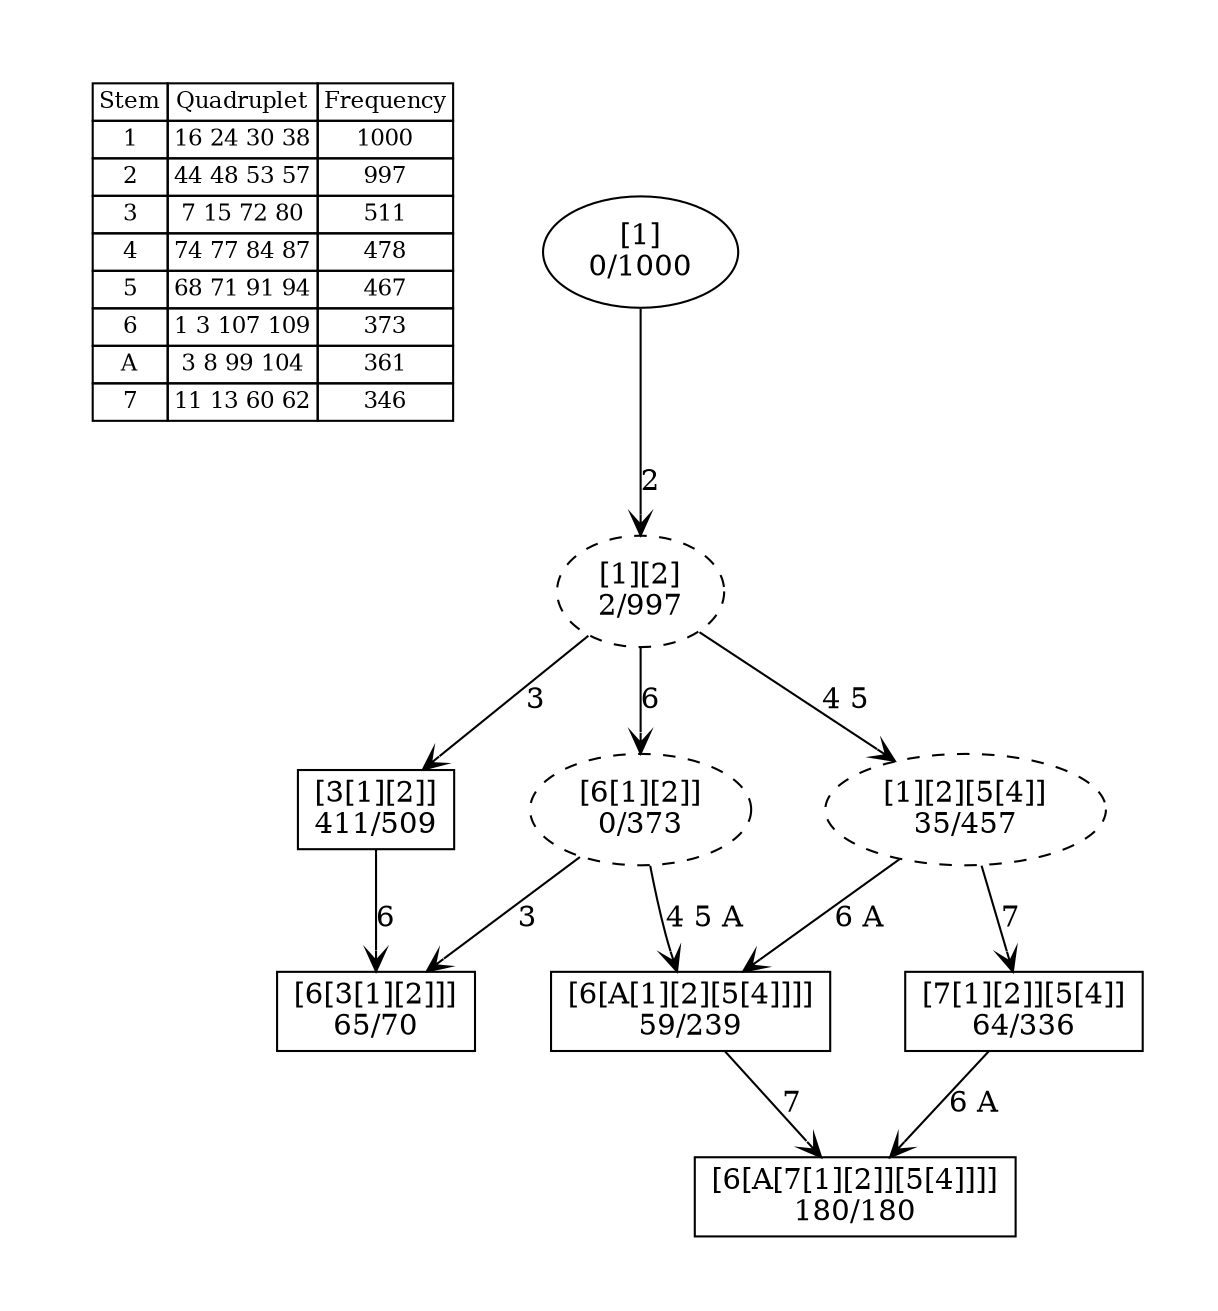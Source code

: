 digraph G {
	pad = 0.5;
	nodesep = 0.5;
"legend" [label = < <table border="0" cellborder="1" cellspacing="0"><tr><td>Stem</td><td>Quadruplet</td><td>Frequency</td></tr>
<tr><td>1</td><td>16 24 30 38</td><td>1000</td></tr>
<tr><td>2</td><td>44 48 53 57</td><td>997</td></tr>
<tr><td>3</td><td>7 15 72 80</td><td>511</td></tr>
<tr><td>4</td><td>74 77 84 87</td><td>478</td></tr>
<tr><td>5</td><td>68 71 91 94</td><td>467</td></tr>
<tr><td>6</td><td>1 3 107 109</td><td>373</td></tr>
<tr><td>A</td><td>3 8 99 104</td><td>361</td></tr>
<tr><td>7</td><td>11 13 60 62</td><td>346</td></tr>
</table>>, shape = plaintext, fontsize=11];
"1 2 3 " [shape = box];
"1 2 4 5 6 A 7 " [shape = box];
"1 2 3 6 " [shape = box];
"1 2 4 5 7 " [shape = box];
"1 2 4 5 6 A " [shape = box];
"1 2 " [style = dashed];
"1 2 6 " [style = dashed];
"1 2 4 5 " [style = dashed];
"1 2 3 " [label = "[3[1][2]]\n411/509"];
"1 2 4 5 6 A 7 " [label = "[6[A[7[1][2]][5[4]]]]\n180/180"];
"1 2 3 6 " [label = "[6[3[1][2]]]\n65/70"];
"1 2 4 5 7 " [label = "[7[1][2]][5[4]]\n64/336"];
"1 2 4 5 6 A " [label = "[6[A[1][2][5[4]]]]\n59/239"];
"1 2 " [label = "[1][2]\n2/997"];
"1 2 6 " [label = "[6[1][2]]\n0/373"];
"1 2 4 5 " [label = "[1][2][5[4]]\n35/457"];
"1 " [label = "[1]\n0/1000"];
"1 2 3 " -> "1 2 3 6 " [label = "6 ", arrowhead = vee];
"1 2 4 5 7 " -> "1 2 4 5 6 A 7 " [label = "6 A ", arrowhead = vee];
"1 2 4 5 6 A " -> "1 2 4 5 6 A 7 " [label = "7 ", arrowhead = vee];
"1 2 " -> "1 2 3 " [label = "3 ", arrowhead = vee];
"1 2 " -> "1 2 6 " [label = "6 ", arrowhead = vee];
"1 2 " -> "1 2 4 5 " [label = "4 5 ", arrowhead = vee];
"1 2 6 " -> "1 2 3 6 " [label = "3 ", arrowhead = vee];
"1 2 6 " -> "1 2 4 5 6 A " [label = "4 5 A ", arrowhead = vee];
"1 2 4 5 " -> "1 2 4 5 7 " [label = "7 ", arrowhead = vee];
"1 2 4 5 " -> "1 2 4 5 6 A " [label = "6 A ", arrowhead = vee];
"1 " -> "1 2 " [label = "2 ", arrowhead = vee];
}